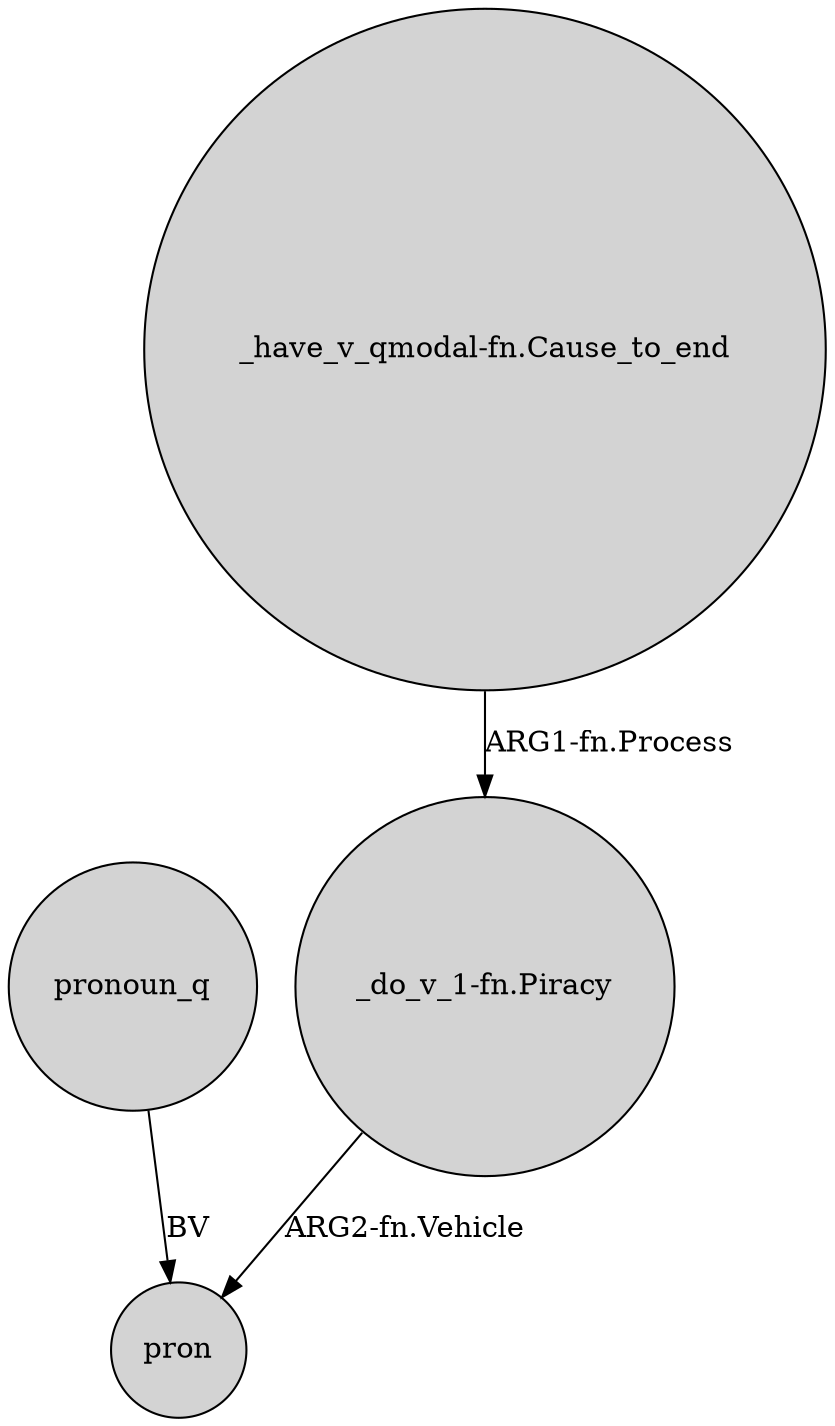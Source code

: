 digraph {
	node [shape=circle style=filled]
	pronoun_q -> pron [label=BV]
	"_do_v_1-fn.Piracy" -> pron [label="ARG2-fn.Vehicle"]
	"_have_v_qmodal-fn.Cause_to_end" -> "_do_v_1-fn.Piracy" [label="ARG1-fn.Process"]
}
